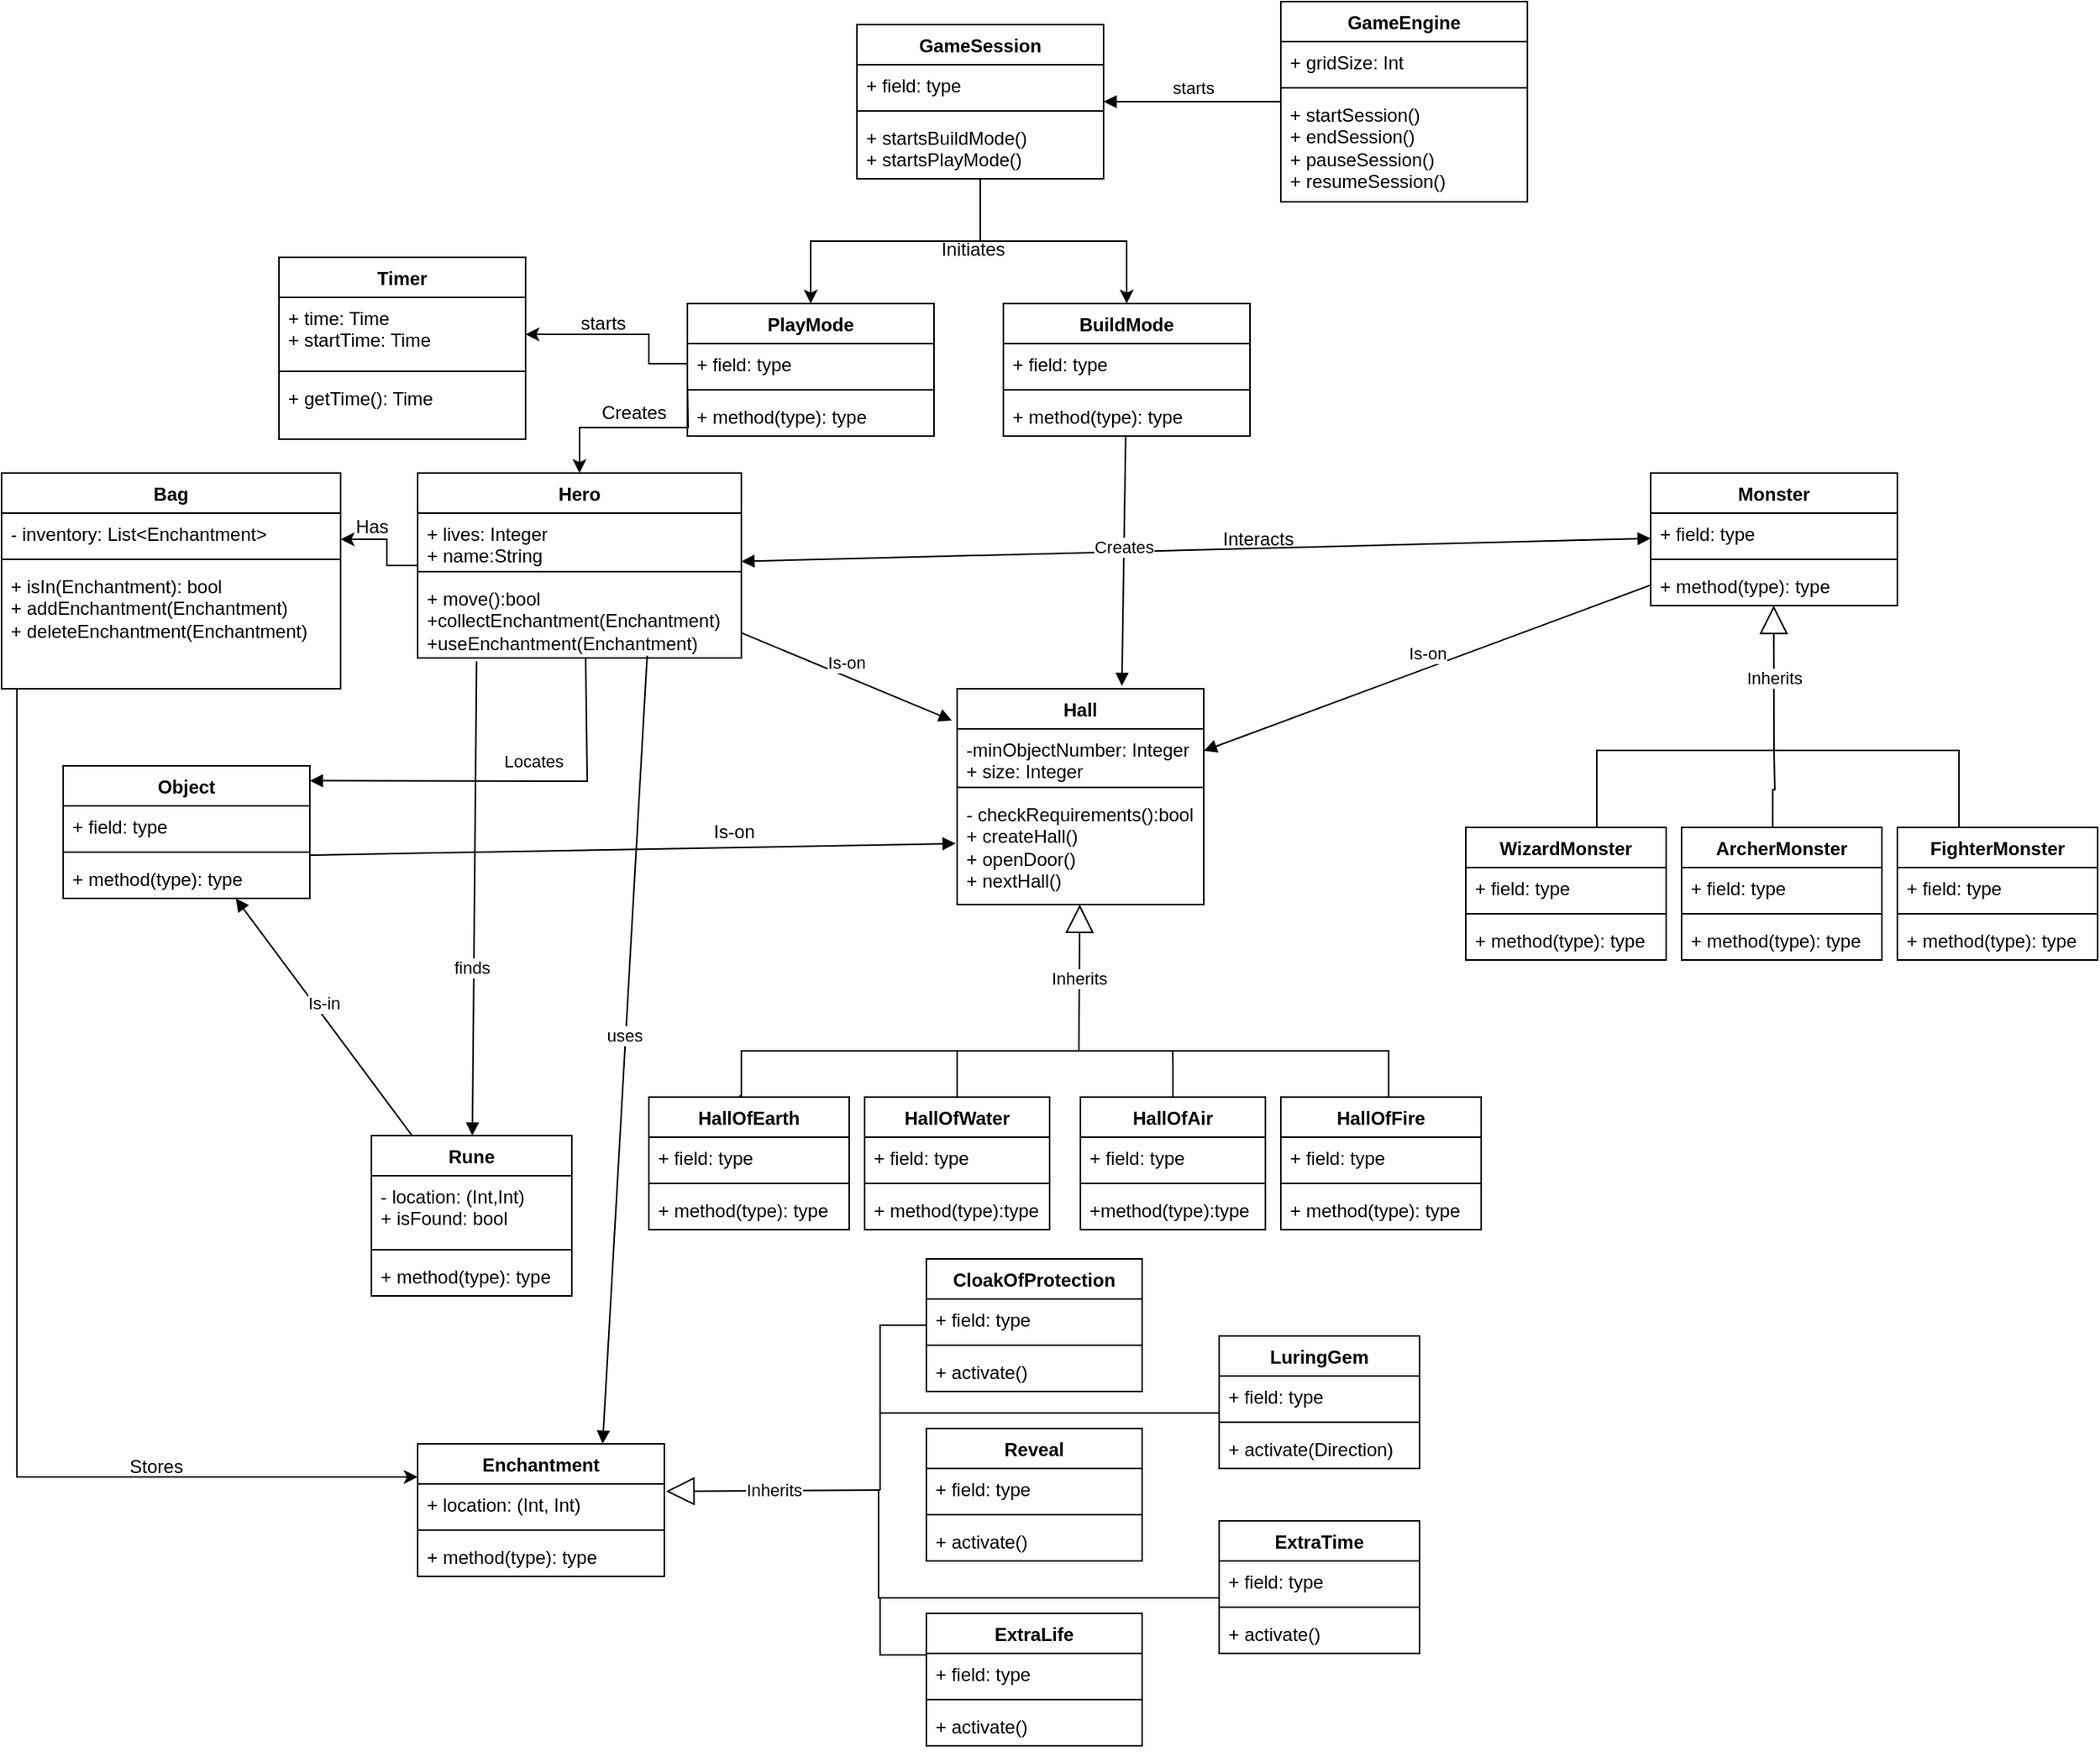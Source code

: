 <mxfile version="25.0.1">
  <diagram name="Page-1" id="9f46799a-70d6-7492-0946-bef42562c5a5">
    <mxGraphModel dx="1934" dy="1232" grid="1" gridSize="10" guides="1" tooltips="1" connect="1" arrows="1" fold="1" page="1" pageScale="1" pageWidth="1100" pageHeight="850" background="none" math="0" shadow="0">
      <root>
        <mxCell id="0" />
        <mxCell id="1" parent="0" />
        <mxCell id="0LBr4oKYjyi-ZcPvjmem-1" value="GameEngine&lt;div&gt;&lt;br&gt;&lt;/div&gt;" style="swimlane;fontStyle=1;align=center;verticalAlign=top;childLayout=stackLayout;horizontal=1;startSize=26;horizontalStack=0;resizeParent=1;resizeParentMax=0;resizeLast=0;collapsible=1;marginBottom=0;whiteSpace=wrap;html=1;" parent="1" vertex="1">
          <mxGeometry x="600" y="-296" width="160" height="130" as="geometry" />
        </mxCell>
        <mxCell id="0LBr4oKYjyi-ZcPvjmem-2" value="+ gridSize: Int" style="text;strokeColor=none;fillColor=none;align=left;verticalAlign=top;spacingLeft=4;spacingRight=4;overflow=hidden;rotatable=0;points=[[0,0.5],[1,0.5]];portConstraint=eastwest;whiteSpace=wrap;html=1;" parent="0LBr4oKYjyi-ZcPvjmem-1" vertex="1">
          <mxGeometry y="26" width="160" height="26" as="geometry" />
        </mxCell>
        <mxCell id="0LBr4oKYjyi-ZcPvjmem-3" value="" style="line;strokeWidth=1;fillColor=none;align=left;verticalAlign=middle;spacingTop=-1;spacingLeft=3;spacingRight=3;rotatable=0;labelPosition=right;points=[];portConstraint=eastwest;strokeColor=inherit;" parent="0LBr4oKYjyi-ZcPvjmem-1" vertex="1">
          <mxGeometry y="52" width="160" height="8" as="geometry" />
        </mxCell>
        <mxCell id="0LBr4oKYjyi-ZcPvjmem-4" value="+ startSession()&lt;div&gt;+ endSession()&lt;/div&gt;&lt;div&gt;+ pauseSession()&lt;/div&gt;&lt;div&gt;+ resumeSession()&lt;/div&gt;&lt;div&gt;&lt;br&gt;&lt;/div&gt;" style="text;strokeColor=none;fillColor=none;align=left;verticalAlign=top;spacingLeft=4;spacingRight=4;overflow=hidden;rotatable=0;points=[[0,0.5],[1,0.5]];portConstraint=eastwest;whiteSpace=wrap;html=1;" parent="0LBr4oKYjyi-ZcPvjmem-1" vertex="1">
          <mxGeometry y="60" width="160" height="70" as="geometry" />
        </mxCell>
        <mxCell id="dYHW8AKivH5f2gwI4vHP-78" style="edgeStyle=orthogonalEdgeStyle;rounded=0;orthogonalLoop=1;jettySize=auto;html=1;" edge="1" parent="1" source="0LBr4oKYjyi-ZcPvjmem-5" target="dYHW8AKivH5f2gwI4vHP-74">
          <mxGeometry relative="1" as="geometry" />
        </mxCell>
        <mxCell id="0LBr4oKYjyi-ZcPvjmem-5" value="&lt;div&gt;GameSession&lt;/div&gt;&lt;div&gt;&lt;br&gt;&lt;/div&gt;" style="swimlane;fontStyle=1;align=center;verticalAlign=top;childLayout=stackLayout;horizontal=1;startSize=26;horizontalStack=0;resizeParent=1;resizeParentMax=0;resizeLast=0;collapsible=1;marginBottom=0;whiteSpace=wrap;html=1;" parent="1" vertex="1">
          <mxGeometry x="325" y="-281" width="160" height="100" as="geometry" />
        </mxCell>
        <mxCell id="0LBr4oKYjyi-ZcPvjmem-6" value="+ field: type" style="text;strokeColor=none;fillColor=none;align=left;verticalAlign=top;spacingLeft=4;spacingRight=4;overflow=hidden;rotatable=0;points=[[0,0.5],[1,0.5]];portConstraint=eastwest;whiteSpace=wrap;html=1;" parent="0LBr4oKYjyi-ZcPvjmem-5" vertex="1">
          <mxGeometry y="26" width="160" height="26" as="geometry" />
        </mxCell>
        <mxCell id="0LBr4oKYjyi-ZcPvjmem-7" value="" style="line;strokeWidth=1;fillColor=none;align=left;verticalAlign=middle;spacingTop=-1;spacingLeft=3;spacingRight=3;rotatable=0;labelPosition=right;points=[];portConstraint=eastwest;strokeColor=inherit;" parent="0LBr4oKYjyi-ZcPvjmem-5" vertex="1">
          <mxGeometry y="52" width="160" height="8" as="geometry" />
        </mxCell>
        <mxCell id="0LBr4oKYjyi-ZcPvjmem-8" value="+ startsBuildMode()&lt;div&gt;+ startsPlayMode()&lt;br&gt;&lt;div&gt;&lt;br&gt;&lt;/div&gt;&lt;/div&gt;" style="text;strokeColor=none;fillColor=none;align=left;verticalAlign=top;spacingLeft=4;spacingRight=4;overflow=hidden;rotatable=0;points=[[0,0.5],[1,0.5]];portConstraint=eastwest;whiteSpace=wrap;html=1;" parent="0LBr4oKYjyi-ZcPvjmem-5" vertex="1">
          <mxGeometry y="60" width="160" height="40" as="geometry" />
        </mxCell>
        <mxCell id="dYHW8AKivH5f2gwI4vHP-67" style="edgeStyle=orthogonalEdgeStyle;rounded=0;orthogonalLoop=1;jettySize=auto;html=1;" edge="1" parent="1" source="0LBr4oKYjyi-ZcPvjmem-9" target="dYHW8AKivH5f2gwI4vHP-63">
          <mxGeometry relative="1" as="geometry">
            <Array as="points">
              <mxPoint x="20" y="70" />
              <mxPoint x="20" y="53" />
            </Array>
          </mxGeometry>
        </mxCell>
        <mxCell id="0LBr4oKYjyi-ZcPvjmem-9" value="&lt;div&gt;Hero&lt;/div&gt;" style="swimlane;fontStyle=1;align=center;verticalAlign=top;childLayout=stackLayout;horizontal=1;startSize=26;horizontalStack=0;resizeParent=1;resizeParentMax=0;resizeLast=0;collapsible=1;marginBottom=0;whiteSpace=wrap;html=1;" parent="1" vertex="1">
          <mxGeometry x="40" y="10" width="210" height="120" as="geometry" />
        </mxCell>
        <mxCell id="0LBr4oKYjyi-ZcPvjmem-10" value="+ lives: Integer&lt;div&gt;+ name:String&lt;/div&gt;" style="text;strokeColor=none;fillColor=none;align=left;verticalAlign=top;spacingLeft=4;spacingRight=4;overflow=hidden;rotatable=0;points=[[0,0.5],[1,0.5]];portConstraint=eastwest;whiteSpace=wrap;html=1;" parent="0LBr4oKYjyi-ZcPvjmem-9" vertex="1">
          <mxGeometry y="26" width="210" height="34" as="geometry" />
        </mxCell>
        <mxCell id="0LBr4oKYjyi-ZcPvjmem-11" value="" style="line;strokeWidth=1;fillColor=none;align=left;verticalAlign=middle;spacingTop=-1;spacingLeft=3;spacingRight=3;rotatable=0;labelPosition=right;points=[];portConstraint=eastwest;strokeColor=inherit;" parent="0LBr4oKYjyi-ZcPvjmem-9" vertex="1">
          <mxGeometry y="60" width="210" height="8" as="geometry" />
        </mxCell>
        <mxCell id="0LBr4oKYjyi-ZcPvjmem-12" value="+ move():bool&lt;div&gt;+collectEnchantment(Enchantment)&lt;/div&gt;&lt;div&gt;+useEnchantment(Enchantment)&lt;/div&gt;" style="text;strokeColor=none;fillColor=none;align=left;verticalAlign=top;spacingLeft=4;spacingRight=4;overflow=hidden;rotatable=0;points=[[0,0.5],[1,0.5]];portConstraint=eastwest;whiteSpace=wrap;html=1;" parent="0LBr4oKYjyi-ZcPvjmem-9" vertex="1">
          <mxGeometry y="68" width="210" height="52" as="geometry" />
        </mxCell>
        <mxCell id="0LBr4oKYjyi-ZcPvjmem-13" value="&lt;div&gt;Monster&lt;/div&gt;" style="swimlane;fontStyle=1;align=center;verticalAlign=top;childLayout=stackLayout;horizontal=1;startSize=26;horizontalStack=0;resizeParent=1;resizeParentMax=0;resizeLast=0;collapsible=1;marginBottom=0;whiteSpace=wrap;html=1;" parent="1" vertex="1">
          <mxGeometry x="840" y="10" width="160" height="86" as="geometry" />
        </mxCell>
        <mxCell id="0LBr4oKYjyi-ZcPvjmem-14" value="+ field: type" style="text;strokeColor=none;fillColor=none;align=left;verticalAlign=top;spacingLeft=4;spacingRight=4;overflow=hidden;rotatable=0;points=[[0,0.5],[1,0.5]];portConstraint=eastwest;whiteSpace=wrap;html=1;" parent="0LBr4oKYjyi-ZcPvjmem-13" vertex="1">
          <mxGeometry y="26" width="160" height="26" as="geometry" />
        </mxCell>
        <mxCell id="0LBr4oKYjyi-ZcPvjmem-15" value="" style="line;strokeWidth=1;fillColor=none;align=left;verticalAlign=middle;spacingTop=-1;spacingLeft=3;spacingRight=3;rotatable=0;labelPosition=right;points=[];portConstraint=eastwest;strokeColor=inherit;" parent="0LBr4oKYjyi-ZcPvjmem-13" vertex="1">
          <mxGeometry y="52" width="160" height="8" as="geometry" />
        </mxCell>
        <mxCell id="0LBr4oKYjyi-ZcPvjmem-16" value="+ method(type): type" style="text;strokeColor=none;fillColor=none;align=left;verticalAlign=top;spacingLeft=4;spacingRight=4;overflow=hidden;rotatable=0;points=[[0,0.5],[1,0.5]];portConstraint=eastwest;whiteSpace=wrap;html=1;" parent="0LBr4oKYjyi-ZcPvjmem-13" vertex="1">
          <mxGeometry y="60" width="160" height="26" as="geometry" />
        </mxCell>
        <mxCell id="0LBr4oKYjyi-ZcPvjmem-17" value="&lt;div&gt;ArcherMonster&lt;/div&gt;&lt;div&gt;&lt;br&gt;&lt;/div&gt;" style="swimlane;fontStyle=1;align=center;verticalAlign=top;childLayout=stackLayout;horizontal=1;startSize=26;horizontalStack=0;resizeParent=1;resizeParentMax=0;resizeLast=0;collapsible=1;marginBottom=0;whiteSpace=wrap;html=1;" parent="1" vertex="1">
          <mxGeometry x="860" y="240" width="130" height="86" as="geometry" />
        </mxCell>
        <mxCell id="0LBr4oKYjyi-ZcPvjmem-18" value="+ field: type" style="text;strokeColor=none;fillColor=none;align=left;verticalAlign=top;spacingLeft=4;spacingRight=4;overflow=hidden;rotatable=0;points=[[0,0.5],[1,0.5]];portConstraint=eastwest;whiteSpace=wrap;html=1;" parent="0LBr4oKYjyi-ZcPvjmem-17" vertex="1">
          <mxGeometry y="26" width="130" height="26" as="geometry" />
        </mxCell>
        <mxCell id="0LBr4oKYjyi-ZcPvjmem-19" value="" style="line;strokeWidth=1;fillColor=none;align=left;verticalAlign=middle;spacingTop=-1;spacingLeft=3;spacingRight=3;rotatable=0;labelPosition=right;points=[];portConstraint=eastwest;strokeColor=inherit;" parent="0LBr4oKYjyi-ZcPvjmem-17" vertex="1">
          <mxGeometry y="52" width="130" height="8" as="geometry" />
        </mxCell>
        <mxCell id="0LBr4oKYjyi-ZcPvjmem-20" value="+ method(type): type" style="text;strokeColor=none;fillColor=none;align=left;verticalAlign=top;spacingLeft=4;spacingRight=4;overflow=hidden;rotatable=0;points=[[0,0.5],[1,0.5]];portConstraint=eastwest;whiteSpace=wrap;html=1;" parent="0LBr4oKYjyi-ZcPvjmem-17" vertex="1">
          <mxGeometry y="60" width="130" height="26" as="geometry" />
        </mxCell>
        <mxCell id="0LBr4oKYjyi-ZcPvjmem-21" value="&lt;div&gt;FighterMonster&lt;/div&gt;&lt;div&gt;&lt;span style=&quot;color: rgba(0, 0, 0, 0); font-family: monospace; font-size: 0px; font-weight: 400; text-align: start; text-wrap-mode: nowrap;&quot;&gt;%3CmxGraphModel%3E%3Croot%3E%3CmxCell%20id%3D%220%22%2F%3E%3CmxCell%20id%3D%221%22%20parent%3D%220%22%2F%3E%3CmxCell%20id%3D%222%22%20value%3D%22GameEngine%26lt%3Bdiv%26gt%3B%26lt%3Bbr%26gt%3B%26lt%3B%2Fdiv%26gt%3B%22%20style%3D%22swimlane%3BfontStyle%3D1%3Balign%3Dcenter%3BverticalAlign%3Dtop%3BchildLayout%3DstackLayout%3Bhorizontal%3D1%3BstartSize%3D26%3BhorizontalStack%3D0%3BresizeParent%3D1%3BresizeParentMax%3D0%3BresizeLast%3D0%3Bcollapsible%3D1%3BmarginBottom%3D0%3BwhiteSpace%3Dwrap%3Bhtml%3D1%3B%22%20vertex%3D%221%22%20parent%3D%221%22%3E%3CmxGeometry%20x%3D%22460%22%20y%3D%22339%22%20width%3D%22160%22%20height%3D%2286%22%20as%3D%22geometry%22%2F%3E%3C%2FmxCell%3E%3CmxCell%20id%3D%223%22%20value%3D%22%2B%20field%3A%20type%22%20style%3D%22text%3BstrokeColor%3Dnone%3BfillColor%3Dnone%3Balign%3Dleft%3BverticalAlign%3Dtop%3BspacingLeft%3D4%3BspacingRight%3D4%3Boverflow%3Dhidden%3Brotatable%3D0%3Bpoints%3D%5B%5B0%2C0.5%5D%2C%5B1%2C0.5%5D%5D%3BportConstraint%3Deastwest%3BwhiteSpace%3Dwrap%3Bhtml%3D1%3B%22%20vertex%3D%221%22%20parent%3D%222%22%3E%3CmxGeometry%20y%3D%2226%22%20width%3D%22160%22%20height%3D%2226%22%20as%3D%22geometry%22%2F%3E%3C%2FmxCell%3E%3CmxCell%20id%3D%224%22%20value%3D%22%22%20style%3D%22line%3BstrokeWidth%3D1%3BfillColor%3Dnone%3Balign%3Dleft%3BverticalAlign%3Dmiddle%3BspacingTop%3D-1%3BspacingLeft%3D3%3BspacingRight%3D3%3Brotatable%3D0%3BlabelPosition%3Dright%3Bpoints%3D%5B%5D%3BportConstraint%3Deastwest%3BstrokeColor%3Dinherit%3B%22%20vertex%3D%221%22%20parent%3D%222%22%3E%3CmxGeometry%20y%3D%2252%22%20width%3D%22160%22%20height%3D%228%22%20as%3D%22geometry%22%2F%3E%3C%2FmxCell%3E%3CmxCell%20id%3D%225%22%20value%3D%22%2B%20method(type)%3A%20type%22%20style%3D%22text%3BstrokeColor%3Dnone%3BfillColor%3Dnone%3Balign%3Dleft%3BverticalAlign%3Dtop%3BspacingLeft%3D4%3BspacingRight%3D4%3Boverflow%3Dhidden%3Brotatable%3D0%3Bpoints%3D%5B%5B0%2C0.5%5D%2C%5B1%2C0.5%5D%5D%3BportConstraint%3Deastwest%3BwhiteSpace%3Dwrap%3Bhtml%3D1%3B%22%20vertex%3D%221%22%20parent%3D%222%22%3E%3CmxGeometry%20y%3D%2260%22%20width%3D%22160%22%20height%3D%2226%22%20as%3D%22geometry%22%2F%3E%3C%2FmxCell%3E%3C%2Froot%3E%3C%2FmxGraphModel%3E&lt;/span&gt;&lt;/div&gt;" style="swimlane;fontStyle=1;align=center;verticalAlign=top;childLayout=stackLayout;horizontal=1;startSize=26;horizontalStack=0;resizeParent=1;resizeParentMax=0;resizeLast=0;collapsible=1;marginBottom=0;whiteSpace=wrap;html=1;" parent="1" vertex="1">
          <mxGeometry x="1000" y="240" width="130" height="86" as="geometry" />
        </mxCell>
        <mxCell id="0LBr4oKYjyi-ZcPvjmem-22" value="+ field: type" style="text;strokeColor=none;fillColor=none;align=left;verticalAlign=top;spacingLeft=4;spacingRight=4;overflow=hidden;rotatable=0;points=[[0,0.5],[1,0.5]];portConstraint=eastwest;whiteSpace=wrap;html=1;" parent="0LBr4oKYjyi-ZcPvjmem-21" vertex="1">
          <mxGeometry y="26" width="130" height="26" as="geometry" />
        </mxCell>
        <mxCell id="0LBr4oKYjyi-ZcPvjmem-23" value="" style="line;strokeWidth=1;fillColor=none;align=left;verticalAlign=middle;spacingTop=-1;spacingLeft=3;spacingRight=3;rotatable=0;labelPosition=right;points=[];portConstraint=eastwest;strokeColor=inherit;" parent="0LBr4oKYjyi-ZcPvjmem-21" vertex="1">
          <mxGeometry y="52" width="130" height="8" as="geometry" />
        </mxCell>
        <mxCell id="0LBr4oKYjyi-ZcPvjmem-24" value="+ method(type): type" style="text;strokeColor=none;fillColor=none;align=left;verticalAlign=top;spacingLeft=4;spacingRight=4;overflow=hidden;rotatable=0;points=[[0,0.5],[1,0.5]];portConstraint=eastwest;whiteSpace=wrap;html=1;" parent="0LBr4oKYjyi-ZcPvjmem-21" vertex="1">
          <mxGeometry y="60" width="130" height="26" as="geometry" />
        </mxCell>
        <mxCell id="0LBr4oKYjyi-ZcPvjmem-25" value="&lt;div&gt;WizardMonster&lt;/div&gt;&lt;div&gt;&lt;br&gt;&lt;/div&gt;" style="swimlane;fontStyle=1;align=center;verticalAlign=top;childLayout=stackLayout;horizontal=1;startSize=26;horizontalStack=0;resizeParent=1;resizeParentMax=0;resizeLast=0;collapsible=1;marginBottom=0;whiteSpace=wrap;html=1;" parent="1" vertex="1">
          <mxGeometry x="720" y="240" width="130" height="86" as="geometry" />
        </mxCell>
        <mxCell id="0LBr4oKYjyi-ZcPvjmem-26" value="+ field: type" style="text;strokeColor=none;fillColor=none;align=left;verticalAlign=top;spacingLeft=4;spacingRight=4;overflow=hidden;rotatable=0;points=[[0,0.5],[1,0.5]];portConstraint=eastwest;whiteSpace=wrap;html=1;" parent="0LBr4oKYjyi-ZcPvjmem-25" vertex="1">
          <mxGeometry y="26" width="130" height="26" as="geometry" />
        </mxCell>
        <mxCell id="0LBr4oKYjyi-ZcPvjmem-27" value="" style="line;strokeWidth=1;fillColor=none;align=left;verticalAlign=middle;spacingTop=-1;spacingLeft=3;spacingRight=3;rotatable=0;labelPosition=right;points=[];portConstraint=eastwest;strokeColor=inherit;" parent="0LBr4oKYjyi-ZcPvjmem-25" vertex="1">
          <mxGeometry y="52" width="130" height="8" as="geometry" />
        </mxCell>
        <mxCell id="0LBr4oKYjyi-ZcPvjmem-28" value="+ method(type): type" style="text;strokeColor=none;fillColor=none;align=left;verticalAlign=top;spacingLeft=4;spacingRight=4;overflow=hidden;rotatable=0;points=[[0,0.5],[1,0.5]];portConstraint=eastwest;whiteSpace=wrap;html=1;" parent="0LBr4oKYjyi-ZcPvjmem-25" vertex="1">
          <mxGeometry y="60" width="130" height="26" as="geometry" />
        </mxCell>
        <mxCell id="0LBr4oKYjyi-ZcPvjmem-29" value="&lt;div&gt;Rune&lt;/div&gt;" style="swimlane;fontStyle=1;align=center;verticalAlign=top;childLayout=stackLayout;horizontal=1;startSize=26;horizontalStack=0;resizeParent=1;resizeParentMax=0;resizeLast=0;collapsible=1;marginBottom=0;whiteSpace=wrap;html=1;" parent="1" vertex="1">
          <mxGeometry x="10" y="440" width="130" height="104" as="geometry" />
        </mxCell>
        <mxCell id="0LBr4oKYjyi-ZcPvjmem-30" value="&lt;div&gt;&lt;span style=&quot;background-color: initial;&quot;&gt;- location: (Int,Int)&lt;/span&gt;&lt;/div&gt;&lt;div&gt;&lt;span style=&quot;background-color: initial;&quot;&gt;+&amp;nbsp;&lt;/span&gt;&lt;span style=&quot;background-color: initial;&quot;&gt;isFound: bool&lt;/span&gt;&lt;/div&gt;" style="text;strokeColor=none;fillColor=none;align=left;verticalAlign=top;spacingLeft=4;spacingRight=4;overflow=hidden;rotatable=0;points=[[0,0.5],[1,0.5]];portConstraint=eastwest;whiteSpace=wrap;html=1;" parent="0LBr4oKYjyi-ZcPvjmem-29" vertex="1">
          <mxGeometry y="26" width="130" height="44" as="geometry" />
        </mxCell>
        <mxCell id="0LBr4oKYjyi-ZcPvjmem-31" value="" style="line;strokeWidth=1;fillColor=none;align=left;verticalAlign=middle;spacingTop=-1;spacingLeft=3;spacingRight=3;rotatable=0;labelPosition=right;points=[];portConstraint=eastwest;strokeColor=inherit;" parent="0LBr4oKYjyi-ZcPvjmem-29" vertex="1">
          <mxGeometry y="70" width="130" height="8" as="geometry" />
        </mxCell>
        <mxCell id="0LBr4oKYjyi-ZcPvjmem-32" value="+ method(type): type" style="text;strokeColor=none;fillColor=none;align=left;verticalAlign=top;spacingLeft=4;spacingRight=4;overflow=hidden;rotatable=0;points=[[0,0.5],[1,0.5]];portConstraint=eastwest;whiteSpace=wrap;html=1;" parent="0LBr4oKYjyi-ZcPvjmem-29" vertex="1">
          <mxGeometry y="78" width="130" height="26" as="geometry" />
        </mxCell>
        <mxCell id="0LBr4oKYjyi-ZcPvjmem-33" value="&lt;div&gt;Enchantment&lt;/div&gt;" style="swimlane;fontStyle=1;align=center;verticalAlign=top;childLayout=stackLayout;horizontal=1;startSize=26;horizontalStack=0;resizeParent=1;resizeParentMax=0;resizeLast=0;collapsible=1;marginBottom=0;whiteSpace=wrap;html=1;" parent="1" vertex="1">
          <mxGeometry x="40" y="640" width="160" height="86" as="geometry" />
        </mxCell>
        <mxCell id="0LBr4oKYjyi-ZcPvjmem-34" value="+ location: (Int, Int)" style="text;strokeColor=none;fillColor=none;align=left;verticalAlign=top;spacingLeft=4;spacingRight=4;overflow=hidden;rotatable=0;points=[[0,0.5],[1,0.5]];portConstraint=eastwest;whiteSpace=wrap;html=1;" parent="0LBr4oKYjyi-ZcPvjmem-33" vertex="1">
          <mxGeometry y="26" width="160" height="26" as="geometry" />
        </mxCell>
        <mxCell id="0LBr4oKYjyi-ZcPvjmem-35" value="" style="line;strokeWidth=1;fillColor=none;align=left;verticalAlign=middle;spacingTop=-1;spacingLeft=3;spacingRight=3;rotatable=0;labelPosition=right;points=[];portConstraint=eastwest;strokeColor=inherit;" parent="0LBr4oKYjyi-ZcPvjmem-33" vertex="1">
          <mxGeometry y="52" width="160" height="8" as="geometry" />
        </mxCell>
        <mxCell id="0LBr4oKYjyi-ZcPvjmem-36" value="+ method(type): type" style="text;strokeColor=none;fillColor=none;align=left;verticalAlign=top;spacingLeft=4;spacingRight=4;overflow=hidden;rotatable=0;points=[[0,0.5],[1,0.5]];portConstraint=eastwest;whiteSpace=wrap;html=1;" parent="0LBr4oKYjyi-ZcPvjmem-33" vertex="1">
          <mxGeometry y="60" width="160" height="26" as="geometry" />
        </mxCell>
        <mxCell id="0LBr4oKYjyi-ZcPvjmem-37" value="Reveal" style="swimlane;fontStyle=1;align=center;verticalAlign=top;childLayout=stackLayout;horizontal=1;startSize=26;horizontalStack=0;resizeParent=1;resizeParentMax=0;resizeLast=0;collapsible=1;marginBottom=0;whiteSpace=wrap;html=1;" parent="1" vertex="1">
          <mxGeometry x="370" y="630" width="140" height="86" as="geometry" />
        </mxCell>
        <mxCell id="0LBr4oKYjyi-ZcPvjmem-38" value="+ field: type" style="text;strokeColor=none;fillColor=none;align=left;verticalAlign=top;spacingLeft=4;spacingRight=4;overflow=hidden;rotatable=0;points=[[0,0.5],[1,0.5]];portConstraint=eastwest;whiteSpace=wrap;html=1;" parent="0LBr4oKYjyi-ZcPvjmem-37" vertex="1">
          <mxGeometry y="26" width="140" height="26" as="geometry" />
        </mxCell>
        <mxCell id="0LBr4oKYjyi-ZcPvjmem-39" value="" style="line;strokeWidth=1;fillColor=none;align=left;verticalAlign=middle;spacingTop=-1;spacingLeft=3;spacingRight=3;rotatable=0;labelPosition=right;points=[];portConstraint=eastwest;strokeColor=inherit;" parent="0LBr4oKYjyi-ZcPvjmem-37" vertex="1">
          <mxGeometry y="52" width="140" height="8" as="geometry" />
        </mxCell>
        <mxCell id="0LBr4oKYjyi-ZcPvjmem-40" value="+ activate(&lt;span style=&quot;background-color: initial;&quot;&gt;)&amp;nbsp;&lt;/span&gt;" style="text;strokeColor=none;fillColor=none;align=left;verticalAlign=top;spacingLeft=4;spacingRight=4;overflow=hidden;rotatable=0;points=[[0,0.5],[1,0.5]];portConstraint=eastwest;whiteSpace=wrap;html=1;" parent="0LBr4oKYjyi-ZcPvjmem-37" vertex="1">
          <mxGeometry y="60" width="140" height="26" as="geometry" />
        </mxCell>
        <mxCell id="0LBr4oKYjyi-ZcPvjmem-41" value="&lt;div&gt;ExtraTime&lt;/div&gt;" style="swimlane;fontStyle=1;align=center;verticalAlign=top;childLayout=stackLayout;horizontal=1;startSize=26;horizontalStack=0;resizeParent=1;resizeParentMax=0;resizeLast=0;collapsible=1;marginBottom=0;whiteSpace=wrap;html=1;" parent="1" vertex="1">
          <mxGeometry x="560" y="690" width="130" height="86" as="geometry" />
        </mxCell>
        <mxCell id="0LBr4oKYjyi-ZcPvjmem-42" value="+ field: type" style="text;strokeColor=none;fillColor=none;align=left;verticalAlign=top;spacingLeft=4;spacingRight=4;overflow=hidden;rotatable=0;points=[[0,0.5],[1,0.5]];portConstraint=eastwest;whiteSpace=wrap;html=1;" parent="0LBr4oKYjyi-ZcPvjmem-41" vertex="1">
          <mxGeometry y="26" width="130" height="26" as="geometry" />
        </mxCell>
        <mxCell id="0LBr4oKYjyi-ZcPvjmem-43" value="" style="line;strokeWidth=1;fillColor=none;align=left;verticalAlign=middle;spacingTop=-1;spacingLeft=3;spacingRight=3;rotatable=0;labelPosition=right;points=[];portConstraint=eastwest;strokeColor=inherit;" parent="0LBr4oKYjyi-ZcPvjmem-41" vertex="1">
          <mxGeometry y="52" width="130" height="8" as="geometry" />
        </mxCell>
        <mxCell id="0LBr4oKYjyi-ZcPvjmem-44" value="+ activate()&lt;span style=&quot;background-color: initial;&quot;&gt;&amp;nbsp;&lt;/span&gt;" style="text;strokeColor=none;fillColor=none;align=left;verticalAlign=top;spacingLeft=4;spacingRight=4;overflow=hidden;rotatable=0;points=[[0,0.5],[1,0.5]];portConstraint=eastwest;whiteSpace=wrap;html=1;" parent="0LBr4oKYjyi-ZcPvjmem-41" vertex="1">
          <mxGeometry y="60" width="130" height="26" as="geometry" />
        </mxCell>
        <mxCell id="0LBr4oKYjyi-ZcPvjmem-45" value="&lt;div&gt;ExtraLife&lt;/div&gt;" style="swimlane;fontStyle=1;align=center;verticalAlign=top;childLayout=stackLayout;horizontal=1;startSize=26;horizontalStack=0;resizeParent=1;resizeParentMax=0;resizeLast=0;collapsible=1;marginBottom=0;whiteSpace=wrap;html=1;" parent="1" vertex="1">
          <mxGeometry x="370" y="750" width="140" height="86" as="geometry" />
        </mxCell>
        <mxCell id="0LBr4oKYjyi-ZcPvjmem-46" value="+ field: type" style="text;strokeColor=none;fillColor=none;align=left;verticalAlign=top;spacingLeft=4;spacingRight=4;overflow=hidden;rotatable=0;points=[[0,0.5],[1,0.5]];portConstraint=eastwest;whiteSpace=wrap;html=1;" parent="0LBr4oKYjyi-ZcPvjmem-45" vertex="1">
          <mxGeometry y="26" width="140" height="26" as="geometry" />
        </mxCell>
        <mxCell id="0LBr4oKYjyi-ZcPvjmem-47" value="" style="line;strokeWidth=1;fillColor=none;align=left;verticalAlign=middle;spacingTop=-1;spacingLeft=3;spacingRight=3;rotatable=0;labelPosition=right;points=[];portConstraint=eastwest;strokeColor=inherit;" parent="0LBr4oKYjyi-ZcPvjmem-45" vertex="1">
          <mxGeometry y="52" width="140" height="8" as="geometry" />
        </mxCell>
        <mxCell id="0LBr4oKYjyi-ZcPvjmem-48" value="+ activate(&lt;span style=&quot;background-color: initial;&quot;&gt;)&amp;nbsp;&lt;/span&gt;" style="text;strokeColor=none;fillColor=none;align=left;verticalAlign=top;spacingLeft=4;spacingRight=4;overflow=hidden;rotatable=0;points=[[0,0.5],[1,0.5]];portConstraint=eastwest;whiteSpace=wrap;html=1;" parent="0LBr4oKYjyi-ZcPvjmem-45" vertex="1">
          <mxGeometry y="60" width="140" height="26" as="geometry" />
        </mxCell>
        <mxCell id="0LBr4oKYjyi-ZcPvjmem-49" value="&lt;div&gt;CloakOfProtection&lt;/div&gt;" style="swimlane;fontStyle=1;align=center;verticalAlign=top;childLayout=stackLayout;horizontal=1;startSize=26;horizontalStack=0;resizeParent=1;resizeParentMax=0;resizeLast=0;collapsible=1;marginBottom=0;whiteSpace=wrap;html=1;" parent="1" vertex="1">
          <mxGeometry x="370" y="520" width="140" height="86" as="geometry" />
        </mxCell>
        <mxCell id="0LBr4oKYjyi-ZcPvjmem-50" value="+ field: type" style="text;strokeColor=none;fillColor=none;align=left;verticalAlign=top;spacingLeft=4;spacingRight=4;overflow=hidden;rotatable=0;points=[[0,0.5],[1,0.5]];portConstraint=eastwest;whiteSpace=wrap;html=1;" parent="0LBr4oKYjyi-ZcPvjmem-49" vertex="1">
          <mxGeometry y="26" width="140" height="26" as="geometry" />
        </mxCell>
        <mxCell id="0LBr4oKYjyi-ZcPvjmem-51" value="" style="line;strokeWidth=1;fillColor=none;align=left;verticalAlign=middle;spacingTop=-1;spacingLeft=3;spacingRight=3;rotatable=0;labelPosition=right;points=[];portConstraint=eastwest;strokeColor=inherit;" parent="0LBr4oKYjyi-ZcPvjmem-49" vertex="1">
          <mxGeometry y="52" width="140" height="8" as="geometry" />
        </mxCell>
        <mxCell id="0LBr4oKYjyi-ZcPvjmem-52" value="+ activate()&lt;span style=&quot;background-color: initial;&quot;&gt;&amp;nbsp;&lt;/span&gt;" style="text;strokeColor=none;fillColor=none;align=left;verticalAlign=top;spacingLeft=4;spacingRight=4;overflow=hidden;rotatable=0;points=[[0,0.5],[1,0.5]];portConstraint=eastwest;whiteSpace=wrap;html=1;" parent="0LBr4oKYjyi-ZcPvjmem-49" vertex="1">
          <mxGeometry y="60" width="140" height="26" as="geometry" />
        </mxCell>
        <mxCell id="0LBr4oKYjyi-ZcPvjmem-53" value="&lt;div&gt;LuringGem&lt;/div&gt;&lt;div&gt;&lt;br&gt;&lt;/div&gt;" style="swimlane;fontStyle=1;align=center;verticalAlign=top;childLayout=stackLayout;horizontal=1;startSize=26;horizontalStack=0;resizeParent=1;resizeParentMax=0;resizeLast=0;collapsible=1;marginBottom=0;whiteSpace=wrap;html=1;" parent="1" vertex="1">
          <mxGeometry x="560" y="570" width="130" height="86" as="geometry" />
        </mxCell>
        <mxCell id="0LBr4oKYjyi-ZcPvjmem-54" value="+ field: type" style="text;strokeColor=none;fillColor=none;align=left;verticalAlign=top;spacingLeft=4;spacingRight=4;overflow=hidden;rotatable=0;points=[[0,0.5],[1,0.5]];portConstraint=eastwest;whiteSpace=wrap;html=1;" parent="0LBr4oKYjyi-ZcPvjmem-53" vertex="1">
          <mxGeometry y="26" width="130" height="26" as="geometry" />
        </mxCell>
        <mxCell id="0LBr4oKYjyi-ZcPvjmem-55" value="" style="line;strokeWidth=1;fillColor=none;align=left;verticalAlign=middle;spacingTop=-1;spacingLeft=3;spacingRight=3;rotatable=0;labelPosition=right;points=[];portConstraint=eastwest;strokeColor=inherit;" parent="0LBr4oKYjyi-ZcPvjmem-53" vertex="1">
          <mxGeometry y="52" width="130" height="8" as="geometry" />
        </mxCell>
        <mxCell id="0LBr4oKYjyi-ZcPvjmem-56" value="+ activate(Direction&lt;span style=&quot;background-color: initial;&quot;&gt;)&amp;nbsp;&lt;/span&gt;" style="text;strokeColor=none;fillColor=none;align=left;verticalAlign=top;spacingLeft=4;spacingRight=4;overflow=hidden;rotatable=0;points=[[0,0.5],[1,0.5]];portConstraint=eastwest;whiteSpace=wrap;html=1;" parent="0LBr4oKYjyi-ZcPvjmem-53" vertex="1">
          <mxGeometry y="60" width="130" height="26" as="geometry" />
        </mxCell>
        <mxCell id="0LBr4oKYjyi-ZcPvjmem-59" value="&lt;div&gt;Hall&lt;/div&gt;&lt;div&gt;&lt;br&gt;&lt;/div&gt;" style="swimlane;fontStyle=1;align=center;verticalAlign=top;childLayout=stackLayout;horizontal=1;startSize=26;horizontalStack=0;resizeParent=1;resizeParentMax=0;resizeLast=0;collapsible=1;marginBottom=0;whiteSpace=wrap;html=1;" parent="1" vertex="1">
          <mxGeometry x="390" y="150" width="160" height="140" as="geometry" />
        </mxCell>
        <mxCell id="0LBr4oKYjyi-ZcPvjmem-60" value="-minObjectNumber: Integer&lt;div&gt;+ size: Integer&lt;/div&gt;" style="text;strokeColor=none;fillColor=none;align=left;verticalAlign=top;spacingLeft=4;spacingRight=4;overflow=hidden;rotatable=0;points=[[0,0.5],[1,0.5]];portConstraint=eastwest;whiteSpace=wrap;html=1;" parent="0LBr4oKYjyi-ZcPvjmem-59" vertex="1">
          <mxGeometry y="26" width="160" height="34" as="geometry" />
        </mxCell>
        <mxCell id="0LBr4oKYjyi-ZcPvjmem-61" value="" style="line;strokeWidth=1;fillColor=none;align=left;verticalAlign=middle;spacingTop=-1;spacingLeft=3;spacingRight=3;rotatable=0;labelPosition=right;points=[];portConstraint=eastwest;strokeColor=inherit;" parent="0LBr4oKYjyi-ZcPvjmem-59" vertex="1">
          <mxGeometry y="60" width="160" height="8" as="geometry" />
        </mxCell>
        <mxCell id="0LBr4oKYjyi-ZcPvjmem-62" value="- checkRequirements():bool&lt;div&gt;+ createHall()&lt;/div&gt;&lt;div&gt;+ openDoor()&lt;/div&gt;&lt;div&gt;+ nextHall()&lt;/div&gt;" style="text;strokeColor=none;fillColor=none;align=left;verticalAlign=top;spacingLeft=4;spacingRight=4;overflow=hidden;rotatable=0;points=[[0,0.5],[1,0.5]];portConstraint=eastwest;whiteSpace=wrap;html=1;" parent="0LBr4oKYjyi-ZcPvjmem-59" vertex="1">
          <mxGeometry y="68" width="160" height="72" as="geometry" />
        </mxCell>
        <mxCell id="0LBr4oKYjyi-ZcPvjmem-63" value="&lt;div&gt;HallOfEarth&lt;/div&gt;" style="swimlane;fontStyle=1;align=center;verticalAlign=top;childLayout=stackLayout;horizontal=1;startSize=26;horizontalStack=0;resizeParent=1;resizeParentMax=0;resizeLast=0;collapsible=1;marginBottom=0;whiteSpace=wrap;html=1;" parent="1" vertex="1">
          <mxGeometry x="190" y="415" width="130" height="86" as="geometry" />
        </mxCell>
        <mxCell id="0LBr4oKYjyi-ZcPvjmem-64" value="+ field: type" style="text;strokeColor=none;fillColor=none;align=left;verticalAlign=top;spacingLeft=4;spacingRight=4;overflow=hidden;rotatable=0;points=[[0,0.5],[1,0.5]];portConstraint=eastwest;whiteSpace=wrap;html=1;" parent="0LBr4oKYjyi-ZcPvjmem-63" vertex="1">
          <mxGeometry y="26" width="130" height="26" as="geometry" />
        </mxCell>
        <mxCell id="0LBr4oKYjyi-ZcPvjmem-65" value="" style="line;strokeWidth=1;fillColor=none;align=left;verticalAlign=middle;spacingTop=-1;spacingLeft=3;spacingRight=3;rotatable=0;labelPosition=right;points=[];portConstraint=eastwest;strokeColor=inherit;" parent="0LBr4oKYjyi-ZcPvjmem-63" vertex="1">
          <mxGeometry y="52" width="130" height="8" as="geometry" />
        </mxCell>
        <mxCell id="0LBr4oKYjyi-ZcPvjmem-66" value="+ method(type): type" style="text;strokeColor=none;fillColor=none;align=left;verticalAlign=top;spacingLeft=4;spacingRight=4;overflow=hidden;rotatable=0;points=[[0,0.5],[1,0.5]];portConstraint=eastwest;whiteSpace=wrap;html=1;" parent="0LBr4oKYjyi-ZcPvjmem-63" vertex="1">
          <mxGeometry y="60" width="130" height="26" as="geometry" />
        </mxCell>
        <mxCell id="0LBr4oKYjyi-ZcPvjmem-67" value="&lt;div&gt;HallOfFire&lt;/div&gt;" style="swimlane;fontStyle=1;align=center;verticalAlign=top;childLayout=stackLayout;horizontal=1;startSize=26;horizontalStack=0;resizeParent=1;resizeParentMax=0;resizeLast=0;collapsible=1;marginBottom=0;whiteSpace=wrap;html=1;" parent="1" vertex="1">
          <mxGeometry x="600" y="415" width="130" height="86" as="geometry" />
        </mxCell>
        <mxCell id="0LBr4oKYjyi-ZcPvjmem-68" value="+ field: type" style="text;strokeColor=none;fillColor=none;align=left;verticalAlign=top;spacingLeft=4;spacingRight=4;overflow=hidden;rotatable=0;points=[[0,0.5],[1,0.5]];portConstraint=eastwest;whiteSpace=wrap;html=1;" parent="0LBr4oKYjyi-ZcPvjmem-67" vertex="1">
          <mxGeometry y="26" width="130" height="26" as="geometry" />
        </mxCell>
        <mxCell id="0LBr4oKYjyi-ZcPvjmem-69" value="" style="line;strokeWidth=1;fillColor=none;align=left;verticalAlign=middle;spacingTop=-1;spacingLeft=3;spacingRight=3;rotatable=0;labelPosition=right;points=[];portConstraint=eastwest;strokeColor=inherit;" parent="0LBr4oKYjyi-ZcPvjmem-67" vertex="1">
          <mxGeometry y="52" width="130" height="8" as="geometry" />
        </mxCell>
        <mxCell id="0LBr4oKYjyi-ZcPvjmem-70" value="+ method(type): type" style="text;strokeColor=none;fillColor=none;align=left;verticalAlign=top;spacingLeft=4;spacingRight=4;overflow=hidden;rotatable=0;points=[[0,0.5],[1,0.5]];portConstraint=eastwest;whiteSpace=wrap;html=1;" parent="0LBr4oKYjyi-ZcPvjmem-67" vertex="1">
          <mxGeometry y="60" width="130" height="26" as="geometry" />
        </mxCell>
        <mxCell id="0LBr4oKYjyi-ZcPvjmem-71" value="&lt;div&gt;HallOfWater&lt;/div&gt;" style="swimlane;fontStyle=1;align=center;verticalAlign=top;childLayout=stackLayout;horizontal=1;startSize=26;horizontalStack=0;resizeParent=1;resizeParentMax=0;resizeLast=0;collapsible=1;marginBottom=0;whiteSpace=wrap;html=1;" parent="1" vertex="1">
          <mxGeometry x="330" y="415" width="120" height="86" as="geometry" />
        </mxCell>
        <mxCell id="0LBr4oKYjyi-ZcPvjmem-72" value="+ field: type" style="text;strokeColor=none;fillColor=none;align=left;verticalAlign=top;spacingLeft=4;spacingRight=4;overflow=hidden;rotatable=0;points=[[0,0.5],[1,0.5]];portConstraint=eastwest;whiteSpace=wrap;html=1;" parent="0LBr4oKYjyi-ZcPvjmem-71" vertex="1">
          <mxGeometry y="26" width="120" height="26" as="geometry" />
        </mxCell>
        <mxCell id="0LBr4oKYjyi-ZcPvjmem-73" value="" style="line;strokeWidth=1;fillColor=none;align=left;verticalAlign=middle;spacingTop=-1;spacingLeft=3;spacingRight=3;rotatable=0;labelPosition=right;points=[];portConstraint=eastwest;strokeColor=inherit;" parent="0LBr4oKYjyi-ZcPvjmem-71" vertex="1">
          <mxGeometry y="52" width="120" height="8" as="geometry" />
        </mxCell>
        <mxCell id="0LBr4oKYjyi-ZcPvjmem-74" value="+ method(type):type" style="text;strokeColor=none;fillColor=none;align=left;verticalAlign=top;spacingLeft=4;spacingRight=4;overflow=hidden;rotatable=0;points=[[0,0.5],[1,0.5]];portConstraint=eastwest;whiteSpace=wrap;html=1;" parent="0LBr4oKYjyi-ZcPvjmem-71" vertex="1">
          <mxGeometry y="60" width="120" height="26" as="geometry" />
        </mxCell>
        <mxCell id="0LBr4oKYjyi-ZcPvjmem-75" value="HallOfAir" style="swimlane;fontStyle=1;align=center;verticalAlign=top;childLayout=stackLayout;horizontal=1;startSize=26;horizontalStack=0;resizeParent=1;resizeParentMax=0;resizeLast=0;collapsible=1;marginBottom=0;whiteSpace=wrap;html=1;" parent="1" vertex="1">
          <mxGeometry x="470" y="415" width="120" height="86" as="geometry" />
        </mxCell>
        <mxCell id="0LBr4oKYjyi-ZcPvjmem-76" value="+ field: type" style="text;strokeColor=none;fillColor=none;align=left;verticalAlign=top;spacingLeft=4;spacingRight=4;overflow=hidden;rotatable=0;points=[[0,0.5],[1,0.5]];portConstraint=eastwest;whiteSpace=wrap;html=1;" parent="0LBr4oKYjyi-ZcPvjmem-75" vertex="1">
          <mxGeometry y="26" width="120" height="26" as="geometry" />
        </mxCell>
        <mxCell id="0LBr4oKYjyi-ZcPvjmem-77" value="" style="line;strokeWidth=1;fillColor=none;align=left;verticalAlign=middle;spacingTop=-1;spacingLeft=3;spacingRight=3;rotatable=0;labelPosition=right;points=[];portConstraint=eastwest;strokeColor=inherit;" parent="0LBr4oKYjyi-ZcPvjmem-75" vertex="1">
          <mxGeometry y="52" width="120" height="8" as="geometry" />
        </mxCell>
        <mxCell id="0LBr4oKYjyi-ZcPvjmem-78" value="+method(type):type&amp;nbsp;" style="text;strokeColor=none;fillColor=none;align=left;verticalAlign=top;spacingLeft=4;spacingRight=4;overflow=hidden;rotatable=0;points=[[0,0.5],[1,0.5]];portConstraint=eastwest;whiteSpace=wrap;html=1;" parent="0LBr4oKYjyi-ZcPvjmem-75" vertex="1">
          <mxGeometry y="60" width="120" height="26" as="geometry" />
        </mxCell>
        <mxCell id="dYHW8AKivH5f2gwI4vHP-11" value="Inherits" style="endArrow=block;endSize=16;endFill=0;html=1;rounded=0;entryX=0.535;entryY=1.14;entryDx=0;entryDy=0;entryPerimeter=0;" edge="1" parent="1">
          <mxGeometry width="160" relative="1" as="geometry">
            <mxPoint x="920" y="190" as="sourcePoint" />
            <mxPoint x="919.8" y="96.0" as="targetPoint" />
          </mxGeometry>
        </mxCell>
        <mxCell id="dYHW8AKivH5f2gwI4vHP-12" value="" style="endArrow=none;html=1;edgeStyle=orthogonalEdgeStyle;rounded=0;exitX=0.5;exitY=0;exitDx=0;exitDy=0;" edge="1" parent="1" source="0LBr4oKYjyi-ZcPvjmem-25">
          <mxGeometry relative="1" as="geometry">
            <mxPoint x="290" y="190" as="sourcePoint" />
            <mxPoint x="920" y="190" as="targetPoint" />
            <Array as="points">
              <mxPoint x="805" y="190" />
            </Array>
          </mxGeometry>
        </mxCell>
        <mxCell id="dYHW8AKivH5f2gwI4vHP-14" value="" style="endArrow=none;html=1;edgeStyle=orthogonalEdgeStyle;rounded=0;exitX=0.455;exitY=0;exitDx=0;exitDy=0;exitPerimeter=0;" edge="1" parent="1" source="0LBr4oKYjyi-ZcPvjmem-17">
          <mxGeometry relative="1" as="geometry">
            <mxPoint x="830" y="210" as="sourcePoint" />
            <mxPoint x="920" y="190" as="targetPoint" />
          </mxGeometry>
        </mxCell>
        <mxCell id="dYHW8AKivH5f2gwI4vHP-17" value="" style="endArrow=none;html=1;edgeStyle=orthogonalEdgeStyle;rounded=0;entryX=0.455;entryY=0;entryDx=0;entryDy=0;entryPerimeter=0;" edge="1" parent="1" target="0LBr4oKYjyi-ZcPvjmem-21">
          <mxGeometry relative="1" as="geometry">
            <mxPoint x="920" y="190" as="sourcePoint" />
            <mxPoint x="1035" y="190" as="targetPoint" />
            <Array as="points">
              <mxPoint x="1040" y="190" />
            </Array>
          </mxGeometry>
        </mxCell>
        <mxCell id="dYHW8AKivH5f2gwI4vHP-18" value="Inherits" style="endArrow=block;endSize=16;endFill=0;html=1;rounded=0;" edge="1" parent="1" target="0LBr4oKYjyi-ZcPvjmem-59">
          <mxGeometry width="160" relative="1" as="geometry">
            <mxPoint x="469" y="385" as="sourcePoint" />
            <mxPoint x="469.05" y="311" as="targetPoint" />
          </mxGeometry>
        </mxCell>
        <mxCell id="dYHW8AKivH5f2gwI4vHP-19" value="" style="endArrow=none;html=1;edgeStyle=orthogonalEdgeStyle;rounded=0;exitX=0.45;exitY=-0.009;exitDx=0;exitDy=0;exitPerimeter=0;" edge="1" parent="1" source="0LBr4oKYjyi-ZcPvjmem-63">
          <mxGeometry relative="1" as="geometry">
            <mxPoint x="249.95" y="395" as="sourcePoint" />
            <mxPoint x="470" y="385" as="targetPoint" />
            <Array as="points">
              <mxPoint x="250" y="414" />
              <mxPoint x="250" y="385" />
              <mxPoint x="470" y="385" />
            </Array>
          </mxGeometry>
        </mxCell>
        <mxCell id="dYHW8AKivH5f2gwI4vHP-20" value="" style="endArrow=none;html=1;edgeStyle=orthogonalEdgeStyle;rounded=0;" edge="1" parent="1">
          <mxGeometry relative="1" as="geometry">
            <mxPoint x="390" y="415" as="sourcePoint" />
            <mxPoint x="390.0" y="385" as="targetPoint" />
          </mxGeometry>
        </mxCell>
        <mxCell id="dYHW8AKivH5f2gwI4vHP-21" value="" style="endArrow=none;html=1;edgeStyle=orthogonalEdgeStyle;rounded=0;entryX=0.5;entryY=0;entryDx=0;entryDy=0;" edge="1" parent="1" target="0LBr4oKYjyi-ZcPvjmem-67">
          <mxGeometry relative="1" as="geometry">
            <mxPoint x="470" y="385" as="sourcePoint" />
            <mxPoint x="670" y="395" as="targetPoint" />
            <Array as="points">
              <mxPoint x="670" y="385" />
              <mxPoint x="670" y="415" />
            </Array>
          </mxGeometry>
        </mxCell>
        <mxCell id="dYHW8AKivH5f2gwI4vHP-22" value="" style="endArrow=none;html=1;edgeStyle=orthogonalEdgeStyle;rounded=0;exitX=0.5;exitY=0;exitDx=0;exitDy=0;" edge="1" parent="1" source="0LBr4oKYjyi-ZcPvjmem-75">
          <mxGeometry relative="1" as="geometry">
            <mxPoint x="529.9" y="411" as="sourcePoint" />
            <mxPoint x="529.81" y="385" as="targetPoint" />
            <Array as="points">
              <mxPoint x="530" y="395" />
            </Array>
          </mxGeometry>
        </mxCell>
        <mxCell id="dYHW8AKivH5f2gwI4vHP-24" value="Inherits" style="endArrow=block;endSize=16;endFill=0;html=1;rounded=0;entryX=1.007;entryY=0.187;entryDx=0;entryDy=0;entryPerimeter=0;" edge="1" parent="1" target="0LBr4oKYjyi-ZcPvjmem-34">
          <mxGeometry width="160" relative="1" as="geometry">
            <mxPoint x="340" y="670" as="sourcePoint" />
            <mxPoint x="270" y="670" as="targetPoint" />
          </mxGeometry>
        </mxCell>
        <mxCell id="dYHW8AKivH5f2gwI4vHP-25" value="" style="endArrow=none;html=1;edgeStyle=orthogonalEdgeStyle;rounded=0;" edge="1" parent="1">
          <mxGeometry relative="1" as="geometry">
            <mxPoint x="340" y="670" as="sourcePoint" />
            <mxPoint x="560" y="620" as="targetPoint" />
            <Array as="points">
              <mxPoint x="340" y="649" />
              <mxPoint x="340" y="620" />
              <mxPoint x="560" y="620" />
            </Array>
          </mxGeometry>
        </mxCell>
        <mxCell id="dYHW8AKivH5f2gwI4vHP-26" value="" style="endArrow=none;html=1;edgeStyle=orthogonalEdgeStyle;rounded=0;" edge="1" parent="1">
          <mxGeometry relative="1" as="geometry">
            <mxPoint x="339" y="670" as="sourcePoint" />
            <mxPoint x="560" y="740" as="targetPoint" />
            <Array as="points">
              <mxPoint x="339" y="740" />
            </Array>
          </mxGeometry>
        </mxCell>
        <mxCell id="dYHW8AKivH5f2gwI4vHP-28" value="" style="endArrow=none;html=1;edgeStyle=orthogonalEdgeStyle;rounded=0;" edge="1" parent="1" target="0LBr4oKYjyi-ZcPvjmem-49">
          <mxGeometry relative="1" as="geometry">
            <mxPoint x="340" y="620" as="sourcePoint" />
            <mxPoint x="350" y="550" as="targetPoint" />
            <Array as="points">
              <mxPoint x="340" y="600" />
              <mxPoint x="340" y="550" />
            </Array>
          </mxGeometry>
        </mxCell>
        <mxCell id="dYHW8AKivH5f2gwI4vHP-29" value="" style="endArrow=none;html=1;edgeStyle=orthogonalEdgeStyle;rounded=0;" edge="1" parent="1" source="0LBr4oKYjyi-ZcPvjmem-45">
          <mxGeometry relative="1" as="geometry">
            <mxPoint x="340" y="797" as="sourcePoint" />
            <mxPoint x="340" y="740" as="targetPoint" />
            <Array as="points">
              <mxPoint x="340" y="777" />
            </Array>
          </mxGeometry>
        </mxCell>
        <mxCell id="dYHW8AKivH5f2gwI4vHP-31" value="finds" style="html=1;verticalAlign=bottom;endArrow=block;curved=0;rounded=0;exitX=0.182;exitY=1.042;exitDx=0;exitDy=0;exitPerimeter=0;" edge="1" parent="1" source="0LBr4oKYjyi-ZcPvjmem-12" target="0LBr4oKYjyi-ZcPvjmem-29">
          <mxGeometry x="0.35" y="-1" width="80" relative="1" as="geometry">
            <mxPoint x="65" y="120" as="sourcePoint" />
            <mxPoint x="60" y="430" as="targetPoint" />
            <mxPoint as="offset" />
          </mxGeometry>
        </mxCell>
        <mxCell id="dYHW8AKivH5f2gwI4vHP-32" value="Interacts" style="text;html=1;align=center;verticalAlign=middle;resizable=0;points=[];autosize=1;strokeColor=none;fillColor=none;" vertex="1" parent="1">
          <mxGeometry x="550" y="38" width="70" height="30" as="geometry" />
        </mxCell>
        <mxCell id="dYHW8AKivH5f2gwI4vHP-33" value="" style="endArrow=block;startArrow=block;endFill=1;startFill=1;html=1;rounded=0;entryX=0;entryY=0.25;entryDx=0;entryDy=0;" edge="1" parent="1" source="0LBr4oKYjyi-ZcPvjmem-9">
          <mxGeometry width="160" relative="1" as="geometry">
            <mxPoint x="200" y="52.41" as="sourcePoint" />
            <mxPoint x="840" y="52.41" as="targetPoint" />
          </mxGeometry>
        </mxCell>
        <mxCell id="dYHW8AKivH5f2gwI4vHP-36" value="uses" style="html=1;verticalAlign=bottom;endArrow=block;curved=0;rounded=0;exitX=0.709;exitY=0.972;exitDx=0;exitDy=0;exitPerimeter=0;" edge="1" parent="1" source="0LBr4oKYjyi-ZcPvjmem-12">
          <mxGeometry width="80" relative="1" as="geometry">
            <mxPoint x="160" y="96" as="sourcePoint" />
            <mxPoint x="160" y="640.0" as="targetPoint" />
          </mxGeometry>
        </mxCell>
        <mxCell id="dYHW8AKivH5f2gwI4vHP-37" value="starts" style="html=1;verticalAlign=bottom;endArrow=block;curved=0;rounded=0;" edge="1" parent="1" source="0LBr4oKYjyi-ZcPvjmem-1" target="0LBr4oKYjyi-ZcPvjmem-5">
          <mxGeometry width="80" relative="1" as="geometry">
            <mxPoint x="207" y="-109" as="sourcePoint" />
            <mxPoint x="264" y="5" as="targetPoint" />
          </mxGeometry>
        </mxCell>
        <mxCell id="dYHW8AKivH5f2gwI4vHP-40" value="Object" style="swimlane;fontStyle=1;align=center;verticalAlign=top;childLayout=stackLayout;horizontal=1;startSize=26;horizontalStack=0;resizeParent=1;resizeParentMax=0;resizeLast=0;collapsible=1;marginBottom=0;whiteSpace=wrap;html=1;" vertex="1" parent="1">
          <mxGeometry x="-190" y="200" width="160" height="86" as="geometry" />
        </mxCell>
        <mxCell id="dYHW8AKivH5f2gwI4vHP-41" value="+ field: type" style="text;strokeColor=none;fillColor=none;align=left;verticalAlign=top;spacingLeft=4;spacingRight=4;overflow=hidden;rotatable=0;points=[[0,0.5],[1,0.5]];portConstraint=eastwest;whiteSpace=wrap;html=1;" vertex="1" parent="dYHW8AKivH5f2gwI4vHP-40">
          <mxGeometry y="26" width="160" height="26" as="geometry" />
        </mxCell>
        <mxCell id="dYHW8AKivH5f2gwI4vHP-42" value="" style="line;strokeWidth=1;fillColor=none;align=left;verticalAlign=middle;spacingTop=-1;spacingLeft=3;spacingRight=3;rotatable=0;labelPosition=right;points=[];portConstraint=eastwest;strokeColor=inherit;" vertex="1" parent="dYHW8AKivH5f2gwI4vHP-40">
          <mxGeometry y="52" width="160" height="8" as="geometry" />
        </mxCell>
        <mxCell id="dYHW8AKivH5f2gwI4vHP-43" value="+ method(type): type" style="text;strokeColor=none;fillColor=none;align=left;verticalAlign=top;spacingLeft=4;spacingRight=4;overflow=hidden;rotatable=0;points=[[0,0.5],[1,0.5]];portConstraint=eastwest;whiteSpace=wrap;html=1;" vertex="1" parent="dYHW8AKivH5f2gwI4vHP-40">
          <mxGeometry y="60" width="160" height="26" as="geometry" />
        </mxCell>
        <mxCell id="dYHW8AKivH5f2gwI4vHP-44" value="Is-on" style="html=1;verticalAlign=bottom;endArrow=block;curved=0;rounded=0;entryX=-0.021;entryY=0.147;entryDx=0;entryDy=0;entryPerimeter=0;" edge="1" parent="1" source="0LBr4oKYjyi-ZcPvjmem-9" target="0LBr4oKYjyi-ZcPvjmem-59">
          <mxGeometry width="80" relative="1" as="geometry">
            <mxPoint x="119" y="106" as="sourcePoint" />
            <mxPoint x="96" y="200" as="targetPoint" />
          </mxGeometry>
        </mxCell>
        <mxCell id="dYHW8AKivH5f2gwI4vHP-45" value="Is-on" style="html=1;verticalAlign=bottom;endArrow=block;curved=0;rounded=0;" edge="1" parent="1" source="0LBr4oKYjyi-ZcPvjmem-13" target="0LBr4oKYjyi-ZcPvjmem-59">
          <mxGeometry width="80" relative="1" as="geometry">
            <mxPoint x="210" y="82" as="sourcePoint" />
            <mxPoint x="400" y="129" as="targetPoint" />
          </mxGeometry>
        </mxCell>
        <mxCell id="dYHW8AKivH5f2gwI4vHP-46" value="Is-in" style="html=1;verticalAlign=bottom;endArrow=block;curved=0;rounded=0;" edge="1" parent="1" source="0LBr4oKYjyi-ZcPvjmem-29" target="dYHW8AKivH5f2gwI4vHP-40">
          <mxGeometry width="80" relative="1" as="geometry">
            <mxPoint x="125" y="106" as="sourcePoint" />
            <mxPoint x="350" y="420" as="targetPoint" />
          </mxGeometry>
        </mxCell>
        <mxCell id="dYHW8AKivH5f2gwI4vHP-54" value="Locates" style="html=1;verticalAlign=bottom;endArrow=block;curved=0;rounded=0;entryX=1;entryY=0.5;entryDx=0;entryDy=0;exitX=0.519;exitY=1;exitDx=0;exitDy=0;exitPerimeter=0;" edge="1" parent="1" source="0LBr4oKYjyi-ZcPvjmem-12">
          <mxGeometry x="-0.11" y="-4" width="80" relative="1" as="geometry">
            <mxPoint x="124" y="100" as="sourcePoint" />
            <mxPoint x="-30" y="209.67" as="targetPoint" />
            <Array as="points">
              <mxPoint x="150" y="210" />
            </Array>
            <mxPoint as="offset" />
          </mxGeometry>
        </mxCell>
        <mxCell id="dYHW8AKivH5f2gwI4vHP-56" value="Is-on" style="text;html=1;align=center;verticalAlign=middle;resizable=0;points=[];autosize=1;strokeColor=none;fillColor=none;" vertex="1" parent="1">
          <mxGeometry x="220" y="228" width="50" height="30" as="geometry" />
        </mxCell>
        <mxCell id="dYHW8AKivH5f2gwI4vHP-57" value="" style="html=1;verticalAlign=bottom;endArrow=block;curved=0;rounded=0;exitX=1.006;exitY=0.885;exitDx=0;exitDy=0;exitPerimeter=0;" edge="1" parent="1">
          <mxGeometry width="80" relative="1" as="geometry">
            <mxPoint x="-30.0" y="258.0" as="sourcePoint" />
            <mxPoint x="389.04" y="250.434" as="targetPoint" />
          </mxGeometry>
        </mxCell>
        <mxCell id="dYHW8AKivH5f2gwI4vHP-72" style="edgeStyle=orthogonalEdgeStyle;rounded=0;orthogonalLoop=1;jettySize=auto;html=1;entryX=0;entryY=0.25;entryDx=0;entryDy=0;" edge="1" parent="1" source="dYHW8AKivH5f2gwI4vHP-63" target="0LBr4oKYjyi-ZcPvjmem-33">
          <mxGeometry relative="1" as="geometry">
            <mxPoint x="-150" y="710" as="targetPoint" />
            <Array as="points">
              <mxPoint x="-220" y="661" />
            </Array>
          </mxGeometry>
        </mxCell>
        <mxCell id="dYHW8AKivH5f2gwI4vHP-63" value="Bag" style="swimlane;fontStyle=1;align=center;verticalAlign=top;childLayout=stackLayout;horizontal=1;startSize=26;horizontalStack=0;resizeParent=1;resizeParentMax=0;resizeLast=0;collapsible=1;marginBottom=0;whiteSpace=wrap;html=1;" vertex="1" parent="1">
          <mxGeometry x="-230" y="10" width="220" height="140" as="geometry" />
        </mxCell>
        <mxCell id="dYHW8AKivH5f2gwI4vHP-64" value="- inventory: List&amp;lt;Enchantment&amp;gt;" style="text;strokeColor=none;fillColor=none;align=left;verticalAlign=top;spacingLeft=4;spacingRight=4;overflow=hidden;rotatable=0;points=[[0,0.5],[1,0.5]];portConstraint=eastwest;whiteSpace=wrap;html=1;" vertex="1" parent="dYHW8AKivH5f2gwI4vHP-63">
          <mxGeometry y="26" width="220" height="26" as="geometry" />
        </mxCell>
        <mxCell id="dYHW8AKivH5f2gwI4vHP-65" value="" style="line;strokeWidth=1;fillColor=none;align=left;verticalAlign=middle;spacingTop=-1;spacingLeft=3;spacingRight=3;rotatable=0;labelPosition=right;points=[];portConstraint=eastwest;strokeColor=inherit;" vertex="1" parent="dYHW8AKivH5f2gwI4vHP-63">
          <mxGeometry y="52" width="220" height="8" as="geometry" />
        </mxCell>
        <mxCell id="dYHW8AKivH5f2gwI4vHP-66" value="+ isIn(Enchantment): bool&lt;div&gt;+ addEnchantment(Enchantment)&lt;br&gt;&lt;div&gt;+ deleteEnchantment(Enchantment)&lt;/div&gt;&lt;/div&gt;" style="text;strokeColor=none;fillColor=none;align=left;verticalAlign=top;spacingLeft=4;spacingRight=4;overflow=hidden;rotatable=0;points=[[0,0.5],[1,0.5]];portConstraint=eastwest;whiteSpace=wrap;html=1;" vertex="1" parent="dYHW8AKivH5f2gwI4vHP-63">
          <mxGeometry y="60" width="220" height="80" as="geometry" />
        </mxCell>
        <mxCell id="dYHW8AKivH5f2gwI4vHP-68" value="Has" style="text;html=1;align=center;verticalAlign=middle;resizable=0;points=[];autosize=1;strokeColor=none;fillColor=none;" vertex="1" parent="1">
          <mxGeometry x="-10" y="30" width="40" height="30" as="geometry" />
        </mxCell>
        <mxCell id="dYHW8AKivH5f2gwI4vHP-73" value="Stores" style="text;html=1;align=center;verticalAlign=middle;resizable=0;points=[];autosize=1;strokeColor=none;fillColor=none;" vertex="1" parent="1">
          <mxGeometry x="-160" y="640" width="60" height="30" as="geometry" />
        </mxCell>
        <mxCell id="dYHW8AKivH5f2gwI4vHP-74" value="BuildMode" style="swimlane;fontStyle=1;align=center;verticalAlign=top;childLayout=stackLayout;horizontal=1;startSize=26;horizontalStack=0;resizeParent=1;resizeParentMax=0;resizeLast=0;collapsible=1;marginBottom=0;whiteSpace=wrap;html=1;" vertex="1" parent="1">
          <mxGeometry x="420" y="-100" width="160" height="86" as="geometry" />
        </mxCell>
        <mxCell id="dYHW8AKivH5f2gwI4vHP-75" value="+ field: type" style="text;strokeColor=none;fillColor=none;align=left;verticalAlign=top;spacingLeft=4;spacingRight=4;overflow=hidden;rotatable=0;points=[[0,0.5],[1,0.5]];portConstraint=eastwest;whiteSpace=wrap;html=1;" vertex="1" parent="dYHW8AKivH5f2gwI4vHP-74">
          <mxGeometry y="26" width="160" height="26" as="geometry" />
        </mxCell>
        <mxCell id="dYHW8AKivH5f2gwI4vHP-76" value="" style="line;strokeWidth=1;fillColor=none;align=left;verticalAlign=middle;spacingTop=-1;spacingLeft=3;spacingRight=3;rotatable=0;labelPosition=right;points=[];portConstraint=eastwest;strokeColor=inherit;" vertex="1" parent="dYHW8AKivH5f2gwI4vHP-74">
          <mxGeometry y="52" width="160" height="8" as="geometry" />
        </mxCell>
        <mxCell id="dYHW8AKivH5f2gwI4vHP-77" value="+ method(type): type" style="text;strokeColor=none;fillColor=none;align=left;verticalAlign=top;spacingLeft=4;spacingRight=4;overflow=hidden;rotatable=0;points=[[0,0.5],[1,0.5]];portConstraint=eastwest;whiteSpace=wrap;html=1;" vertex="1" parent="dYHW8AKivH5f2gwI4vHP-74">
          <mxGeometry y="60" width="160" height="26" as="geometry" />
        </mxCell>
        <mxCell id="dYHW8AKivH5f2gwI4vHP-79" value="Initiates" style="text;html=1;align=center;verticalAlign=middle;resizable=0;points=[];autosize=1;strokeColor=none;fillColor=none;" vertex="1" parent="1">
          <mxGeometry x="370" y="-150" width="60" height="30" as="geometry" />
        </mxCell>
        <mxCell id="dYHW8AKivH5f2gwI4vHP-81" value="Creates" style="html=1;verticalAlign=bottom;endArrow=block;curved=0;rounded=0;entryX=0.668;entryY=-0.013;entryDx=0;entryDy=0;entryPerimeter=0;" edge="1" parent="1" source="dYHW8AKivH5f2gwI4vHP-74" target="0LBr4oKYjyi-ZcPvjmem-59">
          <mxGeometry width="80" relative="1" as="geometry">
            <mxPoint x="640" y="350" as="sourcePoint" />
            <mxPoint x="720" y="350" as="targetPoint" />
          </mxGeometry>
        </mxCell>
        <mxCell id="dYHW8AKivH5f2gwI4vHP-82" value="PlayMode" style="swimlane;fontStyle=1;align=center;verticalAlign=top;childLayout=stackLayout;horizontal=1;startSize=26;horizontalStack=0;resizeParent=1;resizeParentMax=0;resizeLast=0;collapsible=1;marginBottom=0;whiteSpace=wrap;html=1;" vertex="1" parent="1">
          <mxGeometry x="215" y="-100" width="160" height="86" as="geometry" />
        </mxCell>
        <mxCell id="dYHW8AKivH5f2gwI4vHP-83" value="+ field: type" style="text;strokeColor=none;fillColor=none;align=left;verticalAlign=top;spacingLeft=4;spacingRight=4;overflow=hidden;rotatable=0;points=[[0,0.5],[1,0.5]];portConstraint=eastwest;whiteSpace=wrap;html=1;" vertex="1" parent="dYHW8AKivH5f2gwI4vHP-82">
          <mxGeometry y="26" width="160" height="26" as="geometry" />
        </mxCell>
        <mxCell id="dYHW8AKivH5f2gwI4vHP-84" value="" style="line;strokeWidth=1;fillColor=none;align=left;verticalAlign=middle;spacingTop=-1;spacingLeft=3;spacingRight=3;rotatable=0;labelPosition=right;points=[];portConstraint=eastwest;strokeColor=inherit;" vertex="1" parent="dYHW8AKivH5f2gwI4vHP-82">
          <mxGeometry y="52" width="160" height="8" as="geometry" />
        </mxCell>
        <mxCell id="dYHW8AKivH5f2gwI4vHP-85" value="+ method(type): type" style="text;strokeColor=none;fillColor=none;align=left;verticalAlign=top;spacingLeft=4;spacingRight=4;overflow=hidden;rotatable=0;points=[[0,0.5],[1,0.5]];portConstraint=eastwest;whiteSpace=wrap;html=1;" vertex="1" parent="dYHW8AKivH5f2gwI4vHP-82">
          <mxGeometry y="60" width="160" height="26" as="geometry" />
        </mxCell>
        <mxCell id="dYHW8AKivH5f2gwI4vHP-87" style="edgeStyle=orthogonalEdgeStyle;rounded=0;orthogonalLoop=1;jettySize=auto;html=1;" edge="1" parent="1" source="0LBr4oKYjyi-ZcPvjmem-5" target="dYHW8AKivH5f2gwI4vHP-82">
          <mxGeometry relative="1" as="geometry">
            <mxPoint x="635" y="-262" as="sourcePoint" />
            <mxPoint x="535" y="-315" as="targetPoint" />
          </mxGeometry>
        </mxCell>
        <mxCell id="dYHW8AKivH5f2gwI4vHP-89" style="edgeStyle=orthogonalEdgeStyle;rounded=0;orthogonalLoop=1;jettySize=auto;html=1;" edge="1" parent="1" target="0LBr4oKYjyi-ZcPvjmem-9">
          <mxGeometry relative="1" as="geometry">
            <mxPoint x="215" y="-50.0" as="sourcePoint" />
            <mxPoint x="145" y="21" as="targetPoint" />
          </mxGeometry>
        </mxCell>
        <mxCell id="dYHW8AKivH5f2gwI4vHP-90" value="Creates" style="text;html=1;align=center;verticalAlign=middle;resizable=0;points=[];autosize=1;strokeColor=none;fillColor=none;" vertex="1" parent="1">
          <mxGeometry x="145" y="-44" width="70" height="30" as="geometry" />
        </mxCell>
        <mxCell id="dYHW8AKivH5f2gwI4vHP-95" value="&lt;div&gt;Timer&lt;/div&gt;" style="swimlane;fontStyle=1;align=center;verticalAlign=top;childLayout=stackLayout;horizontal=1;startSize=26;horizontalStack=0;resizeParent=1;resizeParentMax=0;resizeLast=0;collapsible=1;marginBottom=0;whiteSpace=wrap;html=1;" vertex="1" parent="1">
          <mxGeometry x="-50" y="-130" width="160" height="118" as="geometry" />
        </mxCell>
        <mxCell id="dYHW8AKivH5f2gwI4vHP-96" value="+ time: Time&lt;div&gt;+ startTime: Time&lt;/div&gt;" style="text;strokeColor=none;fillColor=none;align=left;verticalAlign=top;spacingLeft=4;spacingRight=4;overflow=hidden;rotatable=0;points=[[0,0.5],[1,0.5]];portConstraint=eastwest;whiteSpace=wrap;html=1;" vertex="1" parent="dYHW8AKivH5f2gwI4vHP-95">
          <mxGeometry y="26" width="160" height="44" as="geometry" />
        </mxCell>
        <mxCell id="dYHW8AKivH5f2gwI4vHP-97" value="" style="line;strokeWidth=1;fillColor=none;align=left;verticalAlign=middle;spacingTop=-1;spacingLeft=3;spacingRight=3;rotatable=0;labelPosition=right;points=[];portConstraint=eastwest;strokeColor=inherit;" vertex="1" parent="dYHW8AKivH5f2gwI4vHP-95">
          <mxGeometry y="70" width="160" height="8" as="geometry" />
        </mxCell>
        <mxCell id="dYHW8AKivH5f2gwI4vHP-98" value="&lt;div&gt;&lt;div&gt;+ getTime(): Time&lt;/div&gt;&lt;/div&gt;" style="text;strokeColor=none;fillColor=none;align=left;verticalAlign=top;spacingLeft=4;spacingRight=4;overflow=hidden;rotatable=0;points=[[0,0.5],[1,0.5]];portConstraint=eastwest;whiteSpace=wrap;html=1;" vertex="1" parent="dYHW8AKivH5f2gwI4vHP-95">
          <mxGeometry y="78" width="160" height="40" as="geometry" />
        </mxCell>
        <mxCell id="dYHW8AKivH5f2gwI4vHP-101" style="edgeStyle=orthogonalEdgeStyle;rounded=0;orthogonalLoop=1;jettySize=auto;html=1;" edge="1" parent="1" source="dYHW8AKivH5f2gwI4vHP-83" target="dYHW8AKivH5f2gwI4vHP-95">
          <mxGeometry relative="1" as="geometry">
            <Array as="points">
              <mxPoint x="190" y="-61" />
              <mxPoint x="190" y="-80" />
            </Array>
          </mxGeometry>
        </mxCell>
        <mxCell id="dYHW8AKivH5f2gwI4vHP-102" value="starts" style="text;html=1;align=center;verticalAlign=middle;resizable=0;points=[];autosize=1;strokeColor=none;fillColor=none;" vertex="1" parent="1">
          <mxGeometry x="135" y="-102" width="50" height="30" as="geometry" />
        </mxCell>
      </root>
    </mxGraphModel>
  </diagram>
</mxfile>
